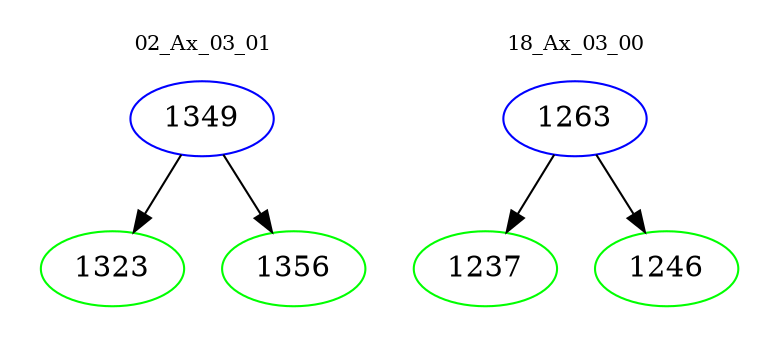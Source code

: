 digraph{
subgraph cluster_0 {
color = white
label = "02_Ax_03_01";
fontsize=10;
T0_1349 [label="1349", color="blue"]
T0_1349 -> T0_1323 [color="black"]
T0_1323 [label="1323", color="green"]
T0_1349 -> T0_1356 [color="black"]
T0_1356 [label="1356", color="green"]
}
subgraph cluster_1 {
color = white
label = "18_Ax_03_00";
fontsize=10;
T1_1263 [label="1263", color="blue"]
T1_1263 -> T1_1237 [color="black"]
T1_1237 [label="1237", color="green"]
T1_1263 -> T1_1246 [color="black"]
T1_1246 [label="1246", color="green"]
}
}
